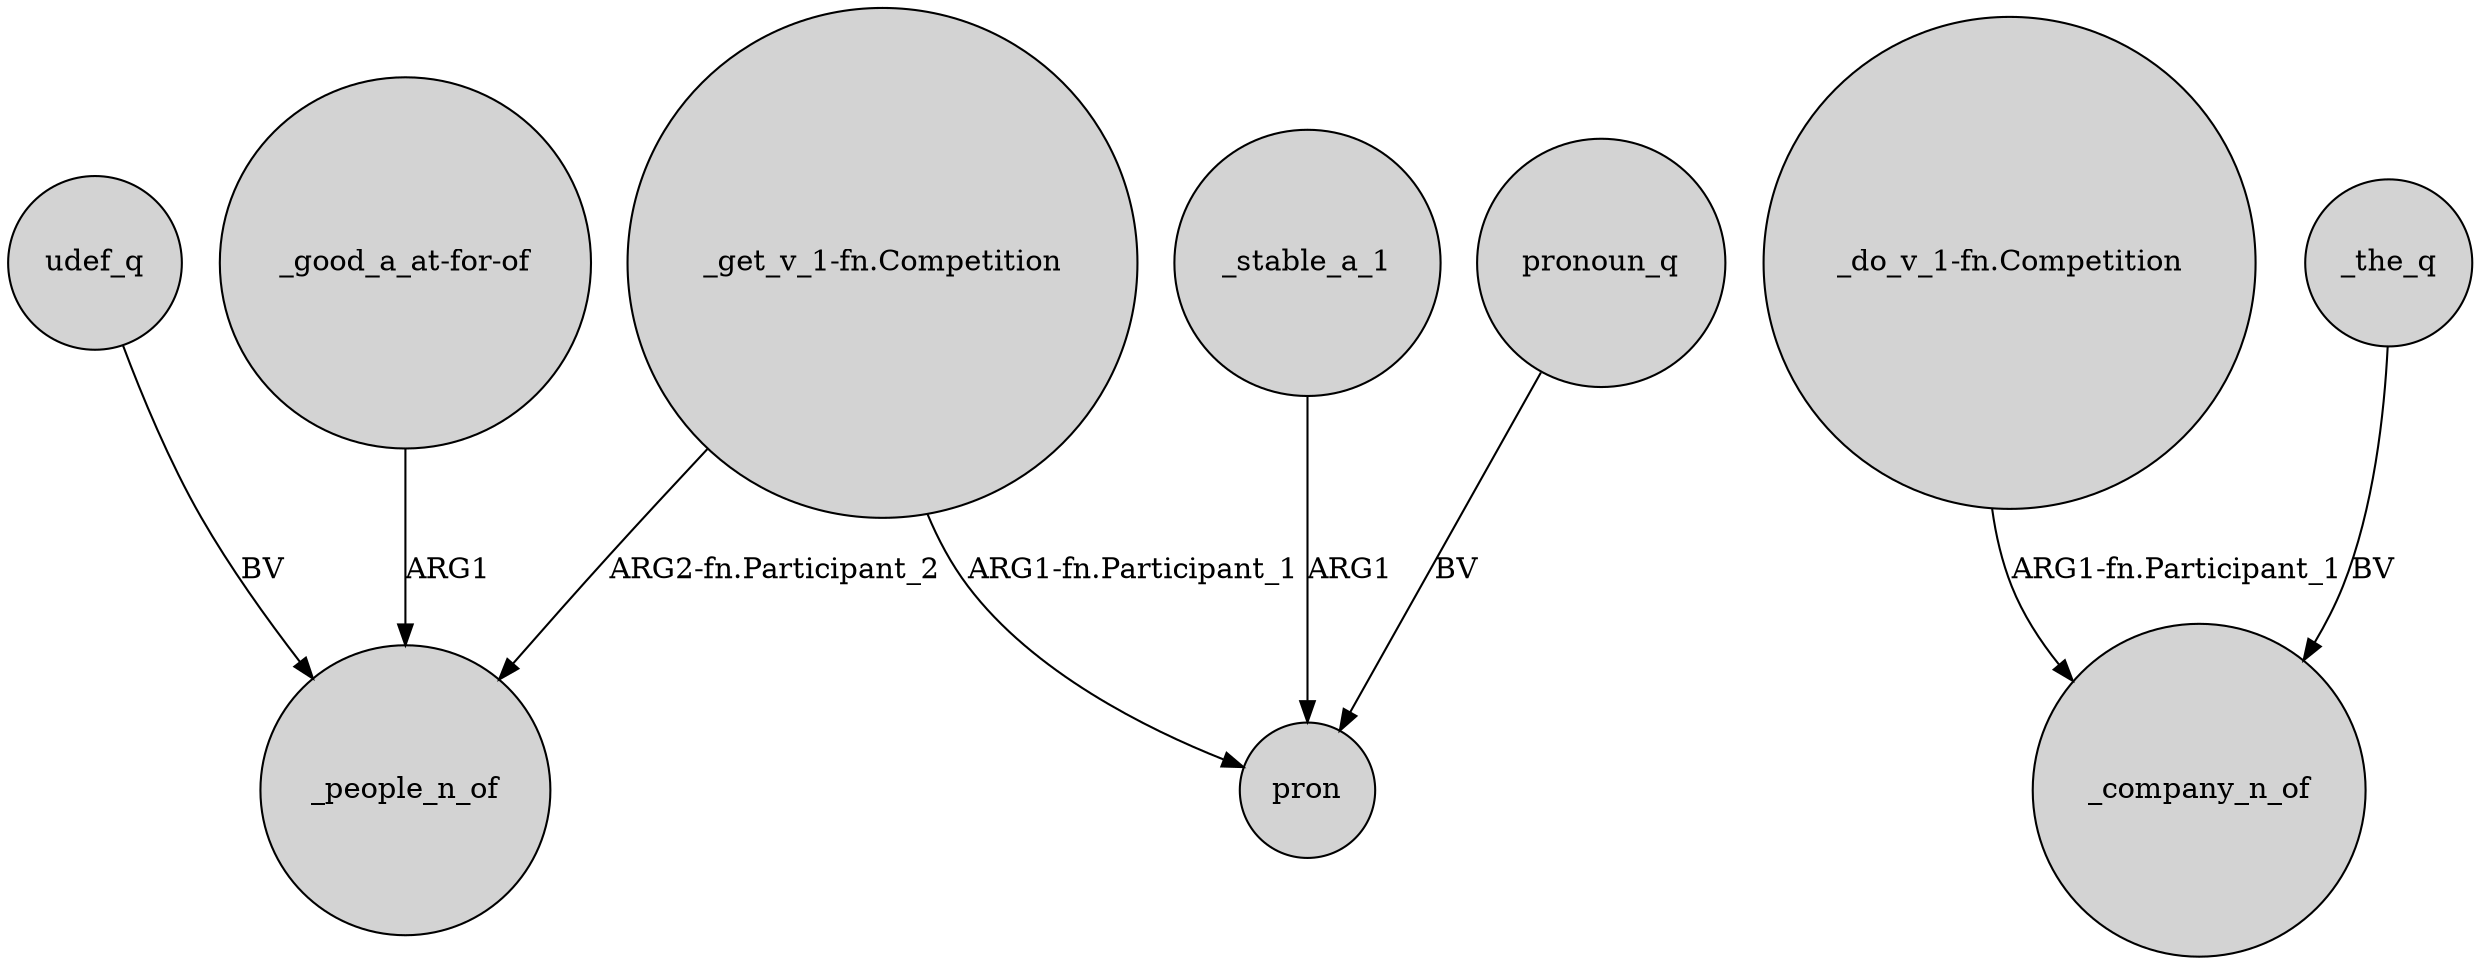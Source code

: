 digraph {
	node [shape=circle style=filled]
	udef_q -> _people_n_of [label=BV]
	"_get_v_1-fn.Competition" -> pron [label="ARG1-fn.Participant_1"]
	"_get_v_1-fn.Competition" -> _people_n_of [label="ARG2-fn.Participant_2"]
	"_good_a_at-for-of" -> _people_n_of [label=ARG1]
	"_do_v_1-fn.Competition" -> _company_n_of [label="ARG1-fn.Participant_1"]
	_stable_a_1 -> pron [label=ARG1]
	_the_q -> _company_n_of [label=BV]
	pronoun_q -> pron [label=BV]
}
